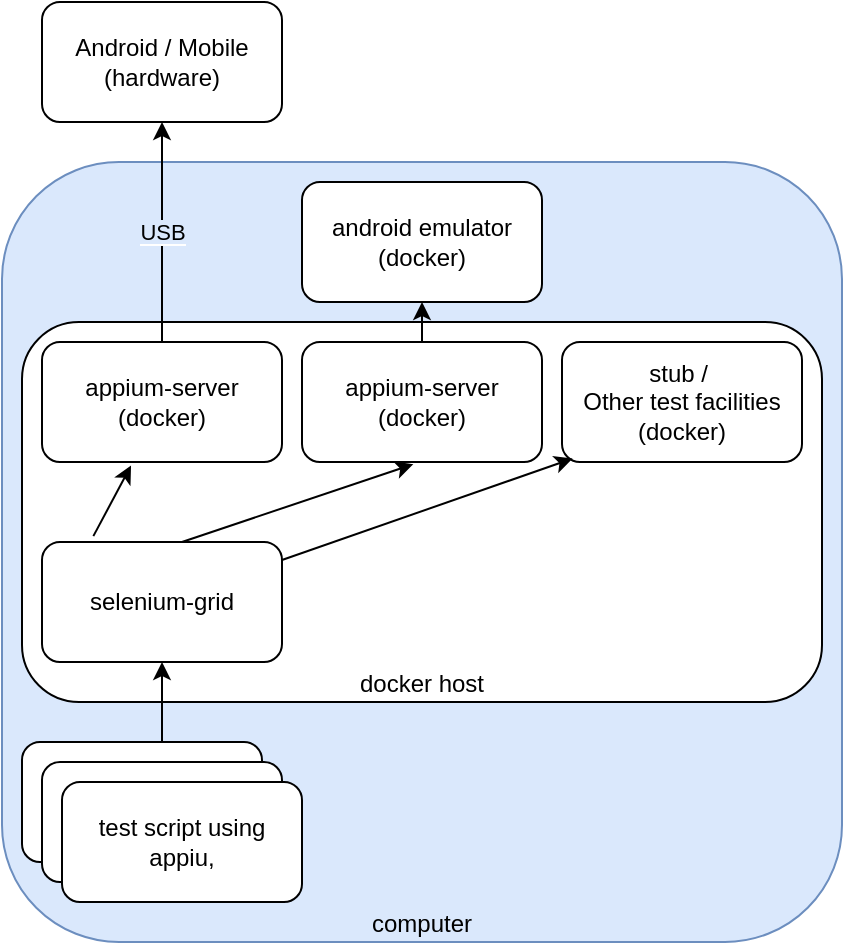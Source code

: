 <mxfile>
    <diagram id="q9AueTliSKC_COEnN2KO" name="Page-1">
        <mxGraphModel dx="554" dy="321" grid="1" gridSize="10" guides="1" tooltips="1" connect="1" arrows="1" fold="1" page="1" pageScale="1" pageWidth="850" pageHeight="1100" math="0" shadow="0">
            <root>
                <mxCell id="0"/>
                <mxCell id="1" parent="0"/>
                <mxCell id="8" value="computer" style="rounded=1;whiteSpace=wrap;html=1;fillColor=#dae8fc;strokeColor=#6c8ebf;verticalAlign=bottom;imageWidth=8;movable=0;resizable=0;rotatable=0;deletable=0;editable=0;connectable=0;" parent="1" vertex="1">
                    <mxGeometry x="240" y="290" width="420" height="390" as="geometry"/>
                </mxCell>
                <mxCell id="3" value="docker host" style="rounded=1;whiteSpace=wrap;html=1;verticalAlign=bottom;movable=0;resizable=0;rotatable=0;deletable=0;editable=0;connectable=0;" parent="1" vertex="1">
                    <mxGeometry x="250" y="370" width="400" height="190" as="geometry"/>
                </mxCell>
                <mxCell id="4" value="appium-server&lt;br style=&quot;border-color: var(--border-color);&quot;&gt;(docker)" style="rounded=1;whiteSpace=wrap;html=1;" parent="1" vertex="1">
                    <mxGeometry x="390" y="380" width="120" height="60" as="geometry"/>
                </mxCell>
                <mxCell id="5" value="stub /&amp;nbsp;&lt;br&gt;Other test facilities&lt;br&gt;(docker)" style="rounded=1;whiteSpace=wrap;html=1;" parent="1" vertex="1">
                    <mxGeometry x="520" y="380" width="120" height="60" as="geometry"/>
                </mxCell>
                <mxCell id="6" value="Android / Mobile&lt;br&gt;(hardware)&lt;br&gt;" style="rounded=1;whiteSpace=wrap;html=1;" parent="1" vertex="1">
                    <mxGeometry x="260" y="210" width="120" height="60" as="geometry"/>
                </mxCell>
                <mxCell id="7" value="&lt;span style=&quot;background-color: rgb(218, 232, 252);&quot;&gt;USB&lt;/span&gt;" style="endArrow=classic;html=1;exitX=0.5;exitY=0;exitDx=0;exitDy=0;entryX=0.5;entryY=1;entryDx=0;entryDy=0;fillColor=#f5f5f5;strokeColor=default;" parent="1" source="2" target="6" edge="1">
                    <mxGeometry width="50" height="50" relative="1" as="geometry">
                        <mxPoint x="470" y="400" as="sourcePoint"/>
                        <mxPoint x="520" y="350" as="targetPoint"/>
                    </mxGeometry>
                </mxCell>
                <mxCell id="9" value="android emulator&lt;br&gt;(docker)" style="rounded=1;whiteSpace=wrap;html=1;" parent="1" vertex="1">
                    <mxGeometry x="390" y="300" width="120" height="60" as="geometry"/>
                </mxCell>
                <mxCell id="10" value="" style="endArrow=classic;html=1;exitX=0.5;exitY=0;exitDx=0;exitDy=0;entryX=0.5;entryY=1;entryDx=0;entryDy=0;" parent="1" source="4" target="9" edge="1">
                    <mxGeometry width="50" height="50" relative="1" as="geometry">
                        <mxPoint x="330.0" y="390" as="sourcePoint"/>
                        <mxPoint x="330.0" y="280" as="targetPoint"/>
                        <Array as="points">
                            <mxPoint x="450" y="370"/>
                        </Array>
                    </mxGeometry>
                </mxCell>
                <mxCell id="2" value="appium-server&lt;br&gt;(docker)" style="rounded=1;whiteSpace=wrap;html=1;" parent="1" vertex="1">
                    <mxGeometry x="260" y="380" width="120" height="60" as="geometry"/>
                </mxCell>
                <mxCell id="12" value="selenium-grid" style="rounded=1;whiteSpace=wrap;html=1;" vertex="1" parent="1">
                    <mxGeometry x="260" y="480" width="120" height="60" as="geometry"/>
                </mxCell>
                <mxCell id="13" value="" style="endArrow=classic;html=1;entryX=0.371;entryY=1.03;entryDx=0;entryDy=0;entryPerimeter=0;exitX=0.214;exitY=-0.049;exitDx=0;exitDy=0;exitPerimeter=0;" edge="1" parent="1" source="12" target="2">
                    <mxGeometry width="50" height="50" relative="1" as="geometry">
                        <mxPoint x="410" y="580" as="sourcePoint"/>
                        <mxPoint x="460" y="530" as="targetPoint"/>
                    </mxGeometry>
                </mxCell>
                <mxCell id="14" value="" style="endArrow=classic;html=1;entryX=0.464;entryY=1.018;entryDx=0;entryDy=0;entryPerimeter=0;" edge="1" parent="1" target="4">
                    <mxGeometry width="50" height="50" relative="1" as="geometry">
                        <mxPoint x="330" y="480" as="sourcePoint"/>
                        <mxPoint x="314.52" y="451.8" as="targetPoint"/>
                    </mxGeometry>
                </mxCell>
                <mxCell id="15" value="" style="endArrow=classic;html=1;entryX=0.044;entryY=0.971;entryDx=0;entryDy=0;entryPerimeter=0;" edge="1" parent="1" source="12" target="5">
                    <mxGeometry width="50" height="50" relative="1" as="geometry">
                        <mxPoint x="340" y="490" as="sourcePoint"/>
                        <mxPoint x="455.68" y="451.08" as="targetPoint"/>
                    </mxGeometry>
                </mxCell>
                <mxCell id="19" value="" style="group" vertex="1" connectable="0" parent="1">
                    <mxGeometry x="250" y="580" width="140" height="80" as="geometry"/>
                </mxCell>
                <mxCell id="16" value="selenium-grid" style="rounded=1;whiteSpace=wrap;html=1;" vertex="1" parent="19">
                    <mxGeometry width="120" height="60" as="geometry"/>
                </mxCell>
                <mxCell id="17" value="selenium-grid" style="rounded=1;whiteSpace=wrap;html=1;" vertex="1" parent="19">
                    <mxGeometry x="10" y="10" width="120" height="60" as="geometry"/>
                </mxCell>
                <mxCell id="18" value="test script using&lt;br&gt;appiu," style="rounded=1;whiteSpace=wrap;html=1;" vertex="1" parent="19">
                    <mxGeometry x="20" y="20" width="120" height="60" as="geometry"/>
                </mxCell>
                <mxCell id="20" value="" style="endArrow=classic;html=1;" edge="1" parent="1">
                    <mxGeometry width="50" height="50" relative="1" as="geometry">
                        <mxPoint x="320" y="580" as="sourcePoint"/>
                        <mxPoint x="320" y="540" as="targetPoint"/>
                    </mxGeometry>
                </mxCell>
            </root>
        </mxGraphModel>
    </diagram>
</mxfile>